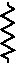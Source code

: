 #FIG 3.2
Landscape
Center
Inches
A4 
#Resistor (vertical)     
100.00
Single
-2
1200 2
6 0 0 150 525
2 1 0 1 0 7 50 0 -1 0.000 0 0 -1 0 0 12
	 75 525 75 499 25 473 118 434 25 382 118 331
	 25 279 118 228 25 175 118 124 75 98 75 72
-6
